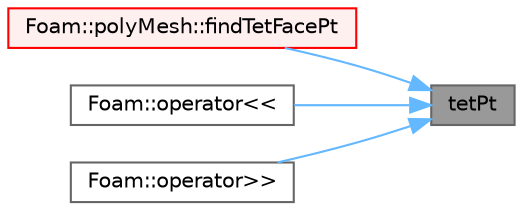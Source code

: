digraph "tetPt"
{
 // LATEX_PDF_SIZE
  bgcolor="transparent";
  edge [fontname=Helvetica,fontsize=10,labelfontname=Helvetica,labelfontsize=10];
  node [fontname=Helvetica,fontsize=10,shape=box,height=0.2,width=0.4];
  rankdir="RL";
  Node1 [id="Node000001",label="tetPt",height=0.2,width=0.4,color="gray40", fillcolor="grey60", style="filled", fontcolor="black",tooltip=" "];
  Node1 -> Node2 [id="edge1_Node000001_Node000002",dir="back",color="steelblue1",style="solid",tooltip=" "];
  Node2 [id="Node000002",label="Foam::polyMesh::findTetFacePt",height=0.2,width=0.4,color="red", fillcolor="#FFF0F0", style="filled",URL="$classFoam_1_1polyMesh.html#a594353bff56b450ef1c7f7b1cc0a7f05",tooltip=" "];
  Node1 -> Node7 [id="edge2_Node000001_Node000007",dir="back",color="steelblue1",style="solid",tooltip=" "];
  Node7 [id="Node000007",label="Foam::operator\<\<",height=0.2,width=0.4,color="grey40", fillcolor="white", style="filled",URL="$namespaceFoam.html#a250bb7b4e2a7f9cdf8119ad058b217e3",tooltip=" "];
  Node1 -> Node8 [id="edge3_Node000001_Node000008",dir="back",color="steelblue1",style="solid",tooltip=" "];
  Node8 [id="Node000008",label="Foam::operator\>\>",height=0.2,width=0.4,color="grey40", fillcolor="white", style="filled",URL="$namespaceFoam.html#a28390385fd64217a684d943097b41047",tooltip=" "];
}
